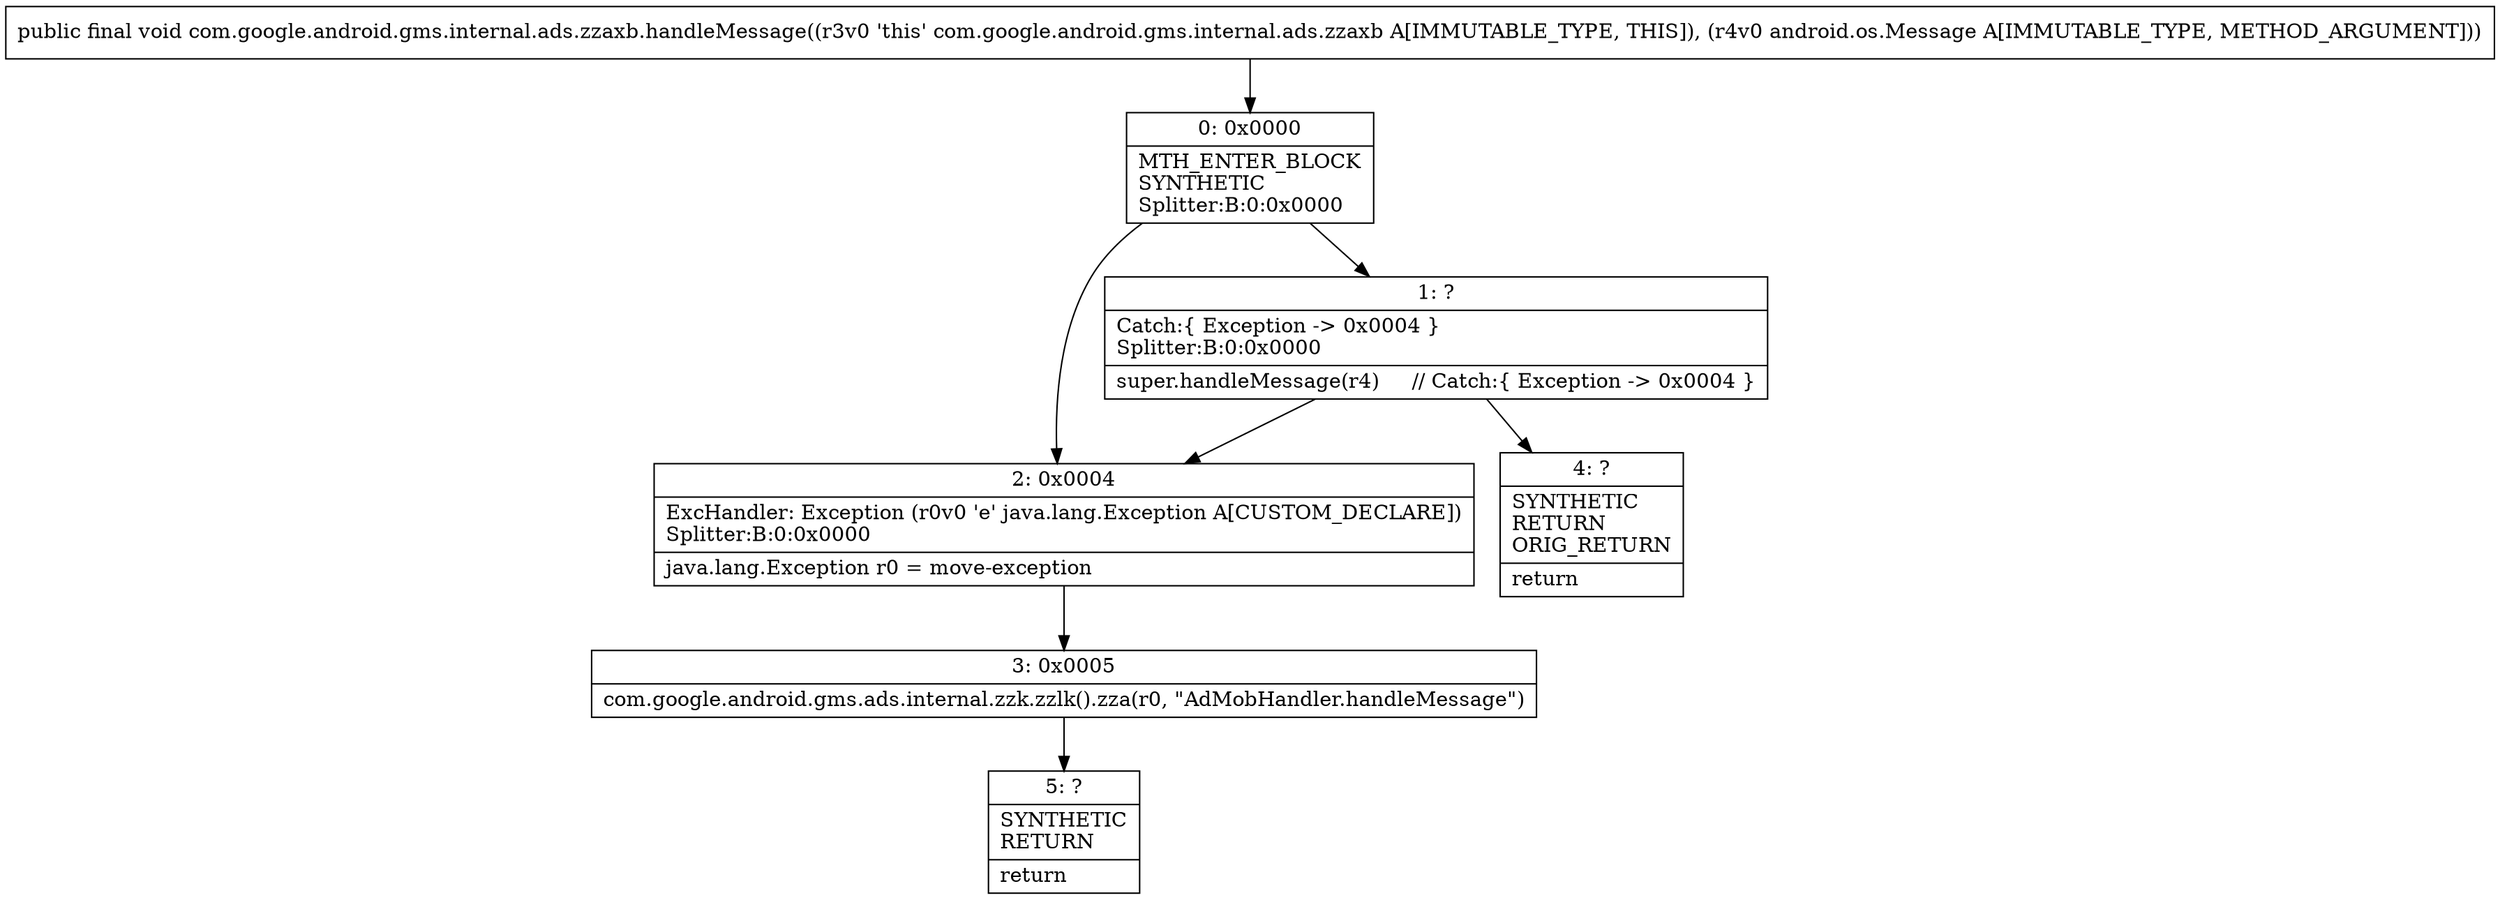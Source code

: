 digraph "CFG forcom.google.android.gms.internal.ads.zzaxb.handleMessage(Landroid\/os\/Message;)V" {
Node_0 [shape=record,label="{0\:\ 0x0000|MTH_ENTER_BLOCK\lSYNTHETIC\lSplitter:B:0:0x0000\l}"];
Node_1 [shape=record,label="{1\:\ ?|Catch:\{ Exception \-\> 0x0004 \}\lSplitter:B:0:0x0000\l|super.handleMessage(r4)     \/\/ Catch:\{ Exception \-\> 0x0004 \}\l}"];
Node_2 [shape=record,label="{2\:\ 0x0004|ExcHandler: Exception (r0v0 'e' java.lang.Exception A[CUSTOM_DECLARE])\lSplitter:B:0:0x0000\l|java.lang.Exception r0 = move\-exception\l}"];
Node_3 [shape=record,label="{3\:\ 0x0005|com.google.android.gms.ads.internal.zzk.zzlk().zza(r0, \"AdMobHandler.handleMessage\")\l}"];
Node_4 [shape=record,label="{4\:\ ?|SYNTHETIC\lRETURN\lORIG_RETURN\l|return\l}"];
Node_5 [shape=record,label="{5\:\ ?|SYNTHETIC\lRETURN\l|return\l}"];
MethodNode[shape=record,label="{public final void com.google.android.gms.internal.ads.zzaxb.handleMessage((r3v0 'this' com.google.android.gms.internal.ads.zzaxb A[IMMUTABLE_TYPE, THIS]), (r4v0 android.os.Message A[IMMUTABLE_TYPE, METHOD_ARGUMENT])) }"];
MethodNode -> Node_0;
Node_0 -> Node_1;
Node_0 -> Node_2;
Node_1 -> Node_2;
Node_1 -> Node_4;
Node_2 -> Node_3;
Node_3 -> Node_5;
}

